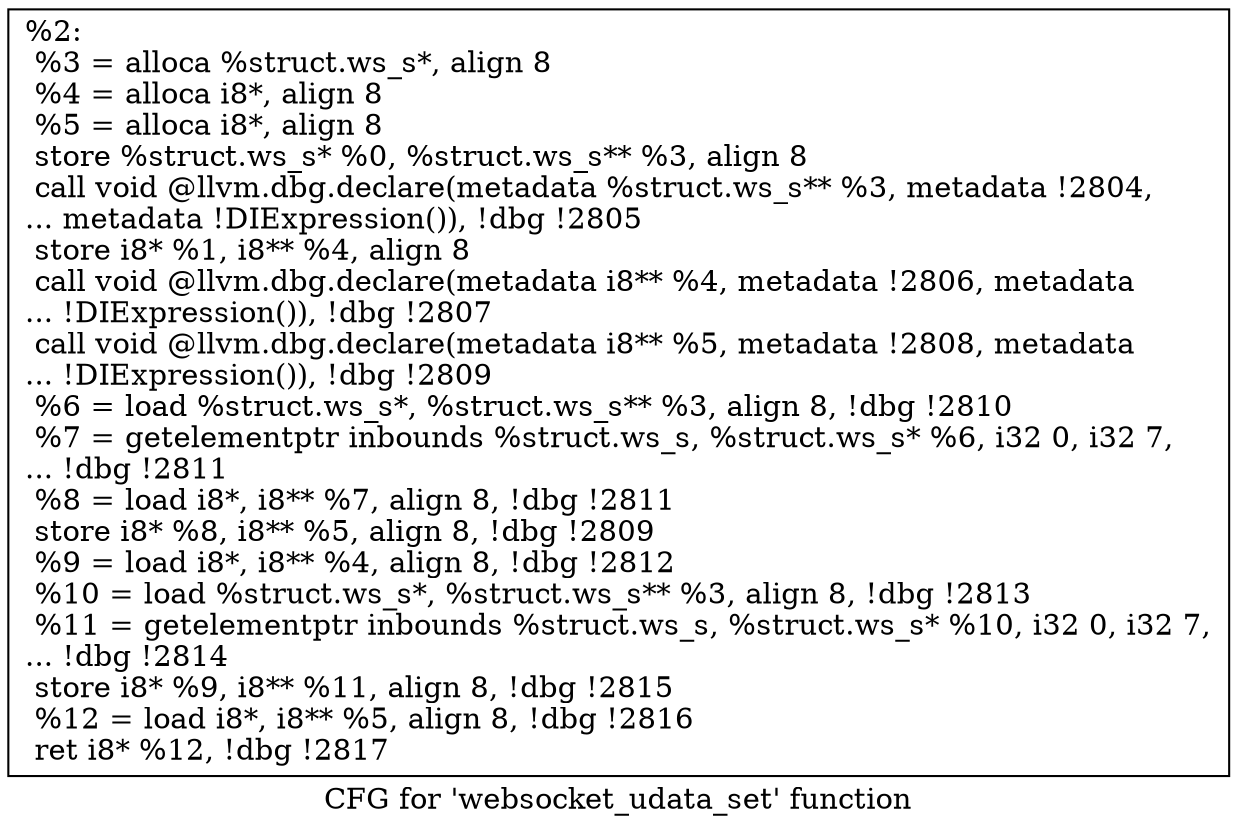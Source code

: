 digraph "CFG for 'websocket_udata_set' function" {
	label="CFG for 'websocket_udata_set' function";

	Node0x556852651f50 [shape=record,label="{%2:\l  %3 = alloca %struct.ws_s*, align 8\l  %4 = alloca i8*, align 8\l  %5 = alloca i8*, align 8\l  store %struct.ws_s* %0, %struct.ws_s** %3, align 8\l  call void @llvm.dbg.declare(metadata %struct.ws_s** %3, metadata !2804,\l... metadata !DIExpression()), !dbg !2805\l  store i8* %1, i8** %4, align 8\l  call void @llvm.dbg.declare(metadata i8** %4, metadata !2806, metadata\l... !DIExpression()), !dbg !2807\l  call void @llvm.dbg.declare(metadata i8** %5, metadata !2808, metadata\l... !DIExpression()), !dbg !2809\l  %6 = load %struct.ws_s*, %struct.ws_s** %3, align 8, !dbg !2810\l  %7 = getelementptr inbounds %struct.ws_s, %struct.ws_s* %6, i32 0, i32 7,\l... !dbg !2811\l  %8 = load i8*, i8** %7, align 8, !dbg !2811\l  store i8* %8, i8** %5, align 8, !dbg !2809\l  %9 = load i8*, i8** %4, align 8, !dbg !2812\l  %10 = load %struct.ws_s*, %struct.ws_s** %3, align 8, !dbg !2813\l  %11 = getelementptr inbounds %struct.ws_s, %struct.ws_s* %10, i32 0, i32 7,\l... !dbg !2814\l  store i8* %9, i8** %11, align 8, !dbg !2815\l  %12 = load i8*, i8** %5, align 8, !dbg !2816\l  ret i8* %12, !dbg !2817\l}"];
}
